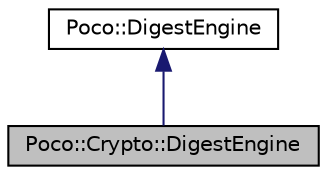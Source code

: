 digraph "Poco::Crypto::DigestEngine"
{
 // LATEX_PDF_SIZE
  edge [fontname="Helvetica",fontsize="10",labelfontname="Helvetica",labelfontsize="10"];
  node [fontname="Helvetica",fontsize="10",shape=record];
  Node1 [label="Poco::Crypto::DigestEngine",height=0.2,width=0.4,color="black", fillcolor="grey75", style="filled", fontcolor="black",tooltip=" "];
  Node2 -> Node1 [dir="back",color="midnightblue",fontsize="10",style="solid"];
  Node2 [label="Poco::DigestEngine",height=0.2,width=0.4,color="black", fillcolor="white", style="filled",URL="$classPoco_1_1DigestEngine.html",tooltip=" "];
}
